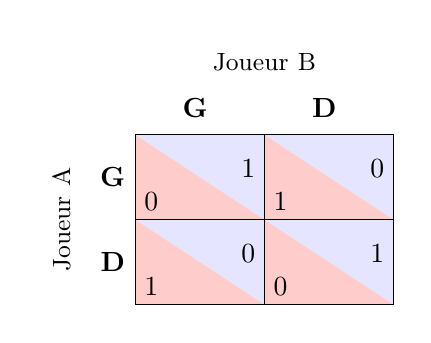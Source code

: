 \begin{tikzpicture}
% From user121799
% https://tex.stackexchange.com/questions/497992/tikz-payoff-matrix		
		
	\tikzset{payoff matrix/.style={matrix of nodes,column sep=-\pgflinewidth,row sep=-\pgflinewidth,
		nodes={/utils/exec=\ifnum\the\pgfmatrixcurrentrow>1
			\ifnum\the\pgfmatrixcurrentcolumn>1
			\tikzset{
				text height=1.2em,text width=4em,draw,
				path picture={\fill[blue!10] (path picture bounding box.north west) -|
					(path picture bounding box.south east);
					\fill[red!20] (path picture bounding box.north west) |-
					(path picture bounding box.south east);}}
			\fi
			\fi,
			align=center,anchor=center},
		column 1/.style={text width=1em},
		row 1/.style={text depth=0.3em},
		execute at end matrix={%
			\path (\tikzmatrixname-2-2.west) -- (\tikzmatrixname-2-\the\pgfmatrixcurrentcolumn.east)
			coordinate[midway] (aux) 
			node[anchor=south,draw=none,path picture={}] at (\tikzmatrixname.north-|aux){\pgfkeysvalueof{/tikz/payoff
					matrix/player 1}};
			\path (\tikzmatrixname-2-2.north) -- 
			(\tikzmatrixname-\the\pgfmatrixcurrentrow-2.south)
			coordinate[midway] (aux) 
			node[anchor=south,draw=none,path picture={},rotate=90] at (aux-|\tikzmatrixname.west){\pgfkeysvalueof{/tikz/payoff
					matrix/player 2}};}},
	payoff matrix/.cd,player 1/.initial={\small Joueur B},player 2/.initial={\small Joueur A}}		
		
		
	\newcommand{\pft}[2]{{\hfill$#2$ \\ $#1$\hfill\mbox{}}}
	
	
	\matrix [payoff matrix]{
		        & {\bf G}      & {\bf D}    \\
		{\bf G} & \pft{0}{1}  & \pft{1}{0} \\
		{\bf D} & \pft{1}{0}  & \pft{0}{1} \\
	};
\end{tikzpicture}